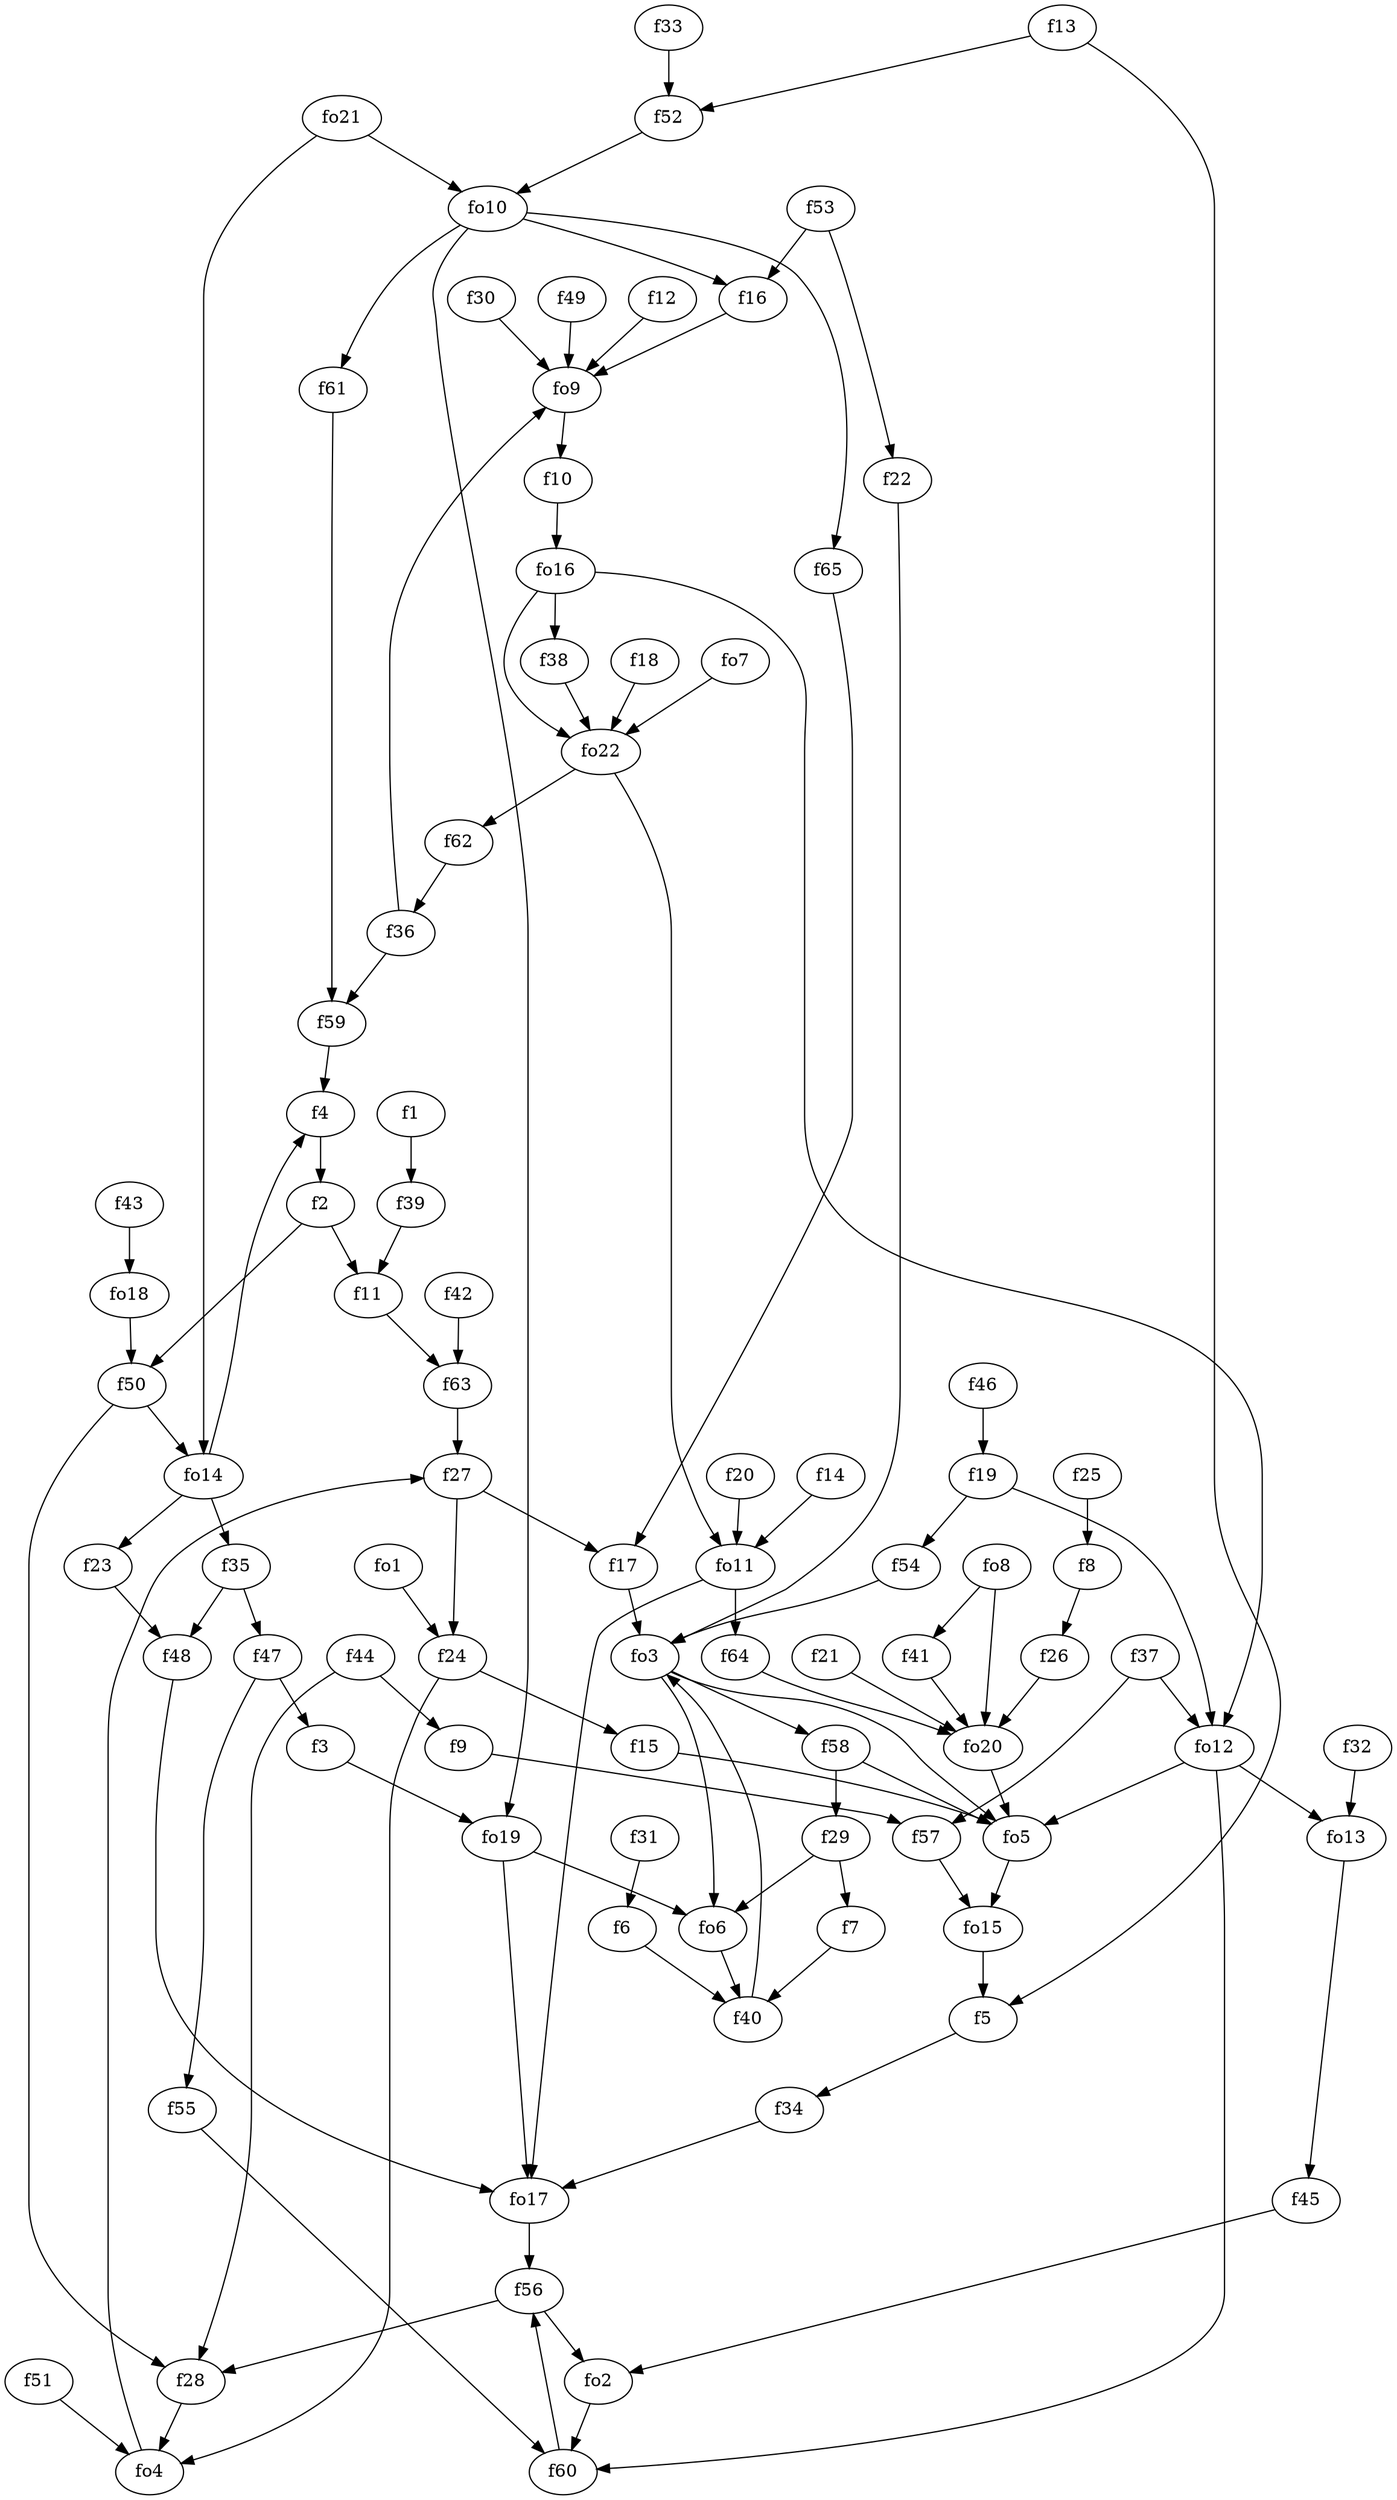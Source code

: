 strict digraph  {
f1;
f2;
f3;
f4;
f5;
f6;
f7;
f8;
f9;
f10;
f11;
f12;
f13;
f14;
f15;
f16;
f17;
f18;
f19;
f20;
f21;
f22;
f23;
f24;
f25;
f26;
f27;
f28;
f29;
f30;
f31;
f32;
f33;
f34;
f35;
f36;
f37;
f38;
f39;
f40;
f41;
f42;
f43;
f44;
f45;
f46;
f47;
f48;
f49;
f50;
f51;
f52;
f53;
f54;
f55;
f56;
f57;
f58;
f59;
f60;
f61;
f62;
f63;
f64;
f65;
fo1;
fo2;
fo3;
fo4;
fo5;
fo6;
fo7;
fo8;
fo9;
fo10;
fo11;
fo12;
fo13;
fo14;
fo15;
fo16;
fo17;
fo18;
fo19;
fo20;
fo21;
fo22;
f1 -> f39  [weight=2];
f2 -> f50  [weight=2];
f2 -> f11  [weight=2];
f3 -> fo19  [weight=2];
f4 -> f2  [weight=2];
f5 -> f34  [weight=2];
f6 -> f40  [weight=2];
f7 -> f40  [weight=2];
f8 -> f26  [weight=2];
f9 -> f57  [weight=2];
f10 -> fo16  [weight=2];
f11 -> f63  [weight=2];
f12 -> fo9  [weight=2];
f13 -> f52  [weight=2];
f13 -> f5  [weight=2];
f14 -> fo11  [weight=2];
f15 -> fo5  [weight=2];
f16 -> fo9  [weight=2];
f17 -> fo3  [weight=2];
f18 -> fo22  [weight=2];
f19 -> fo12  [weight=2];
f19 -> f54  [weight=2];
f20 -> fo11  [weight=2];
f21 -> fo20  [weight=2];
f22 -> fo3  [weight=2];
f23 -> f48  [weight=2];
f24 -> f15  [weight=2];
f24 -> fo4  [weight=2];
f25 -> f8  [weight=2];
f26 -> fo20  [weight=2];
f27 -> f17  [weight=2];
f27 -> f24  [weight=2];
f28 -> fo4  [weight=2];
f29 -> f7  [weight=2];
f29 -> fo6  [weight=2];
f30 -> fo9  [weight=2];
f31 -> f6  [weight=2];
f32 -> fo13  [weight=2];
f33 -> f52  [weight=2];
f34 -> fo17  [weight=2];
f35 -> f48  [weight=2];
f35 -> f47  [weight=2];
f36 -> f59  [weight=2];
f36 -> fo9  [weight=2];
f37 -> fo12  [weight=2];
f37 -> f57  [weight=2];
f38 -> fo22  [weight=2];
f39 -> f11  [weight=2];
f40 -> fo3  [weight=2];
f41 -> fo20  [weight=2];
f42 -> f63  [weight=2];
f43 -> fo18  [weight=2];
f44 -> f28  [weight=2];
f44 -> f9  [weight=2];
f45 -> fo2  [weight=2];
f46 -> f19  [weight=2];
f47 -> f55  [weight=2];
f47 -> f3  [weight=2];
f48 -> fo17  [weight=2];
f49 -> fo9  [weight=2];
f50 -> f28  [weight=2];
f50 -> fo14  [weight=2];
f51 -> fo4  [weight=2];
f52 -> fo10  [weight=2];
f53 -> f16  [weight=2];
f53 -> f22  [weight=2];
f54 -> fo3  [weight=2];
f55 -> f60  [weight=2];
f56 -> f28  [weight=2];
f56 -> fo2  [weight=2];
f57 -> fo15  [weight=2];
f58 -> f29  [weight=2];
f58 -> fo5  [weight=2];
f59 -> f4  [weight=2];
f60 -> f56  [weight=2];
f61 -> f59  [weight=2];
f62 -> f36  [weight=2];
f63 -> f27  [weight=2];
f64 -> fo20  [weight=2];
f65 -> f17  [weight=2];
fo1 -> f24  [weight=2];
fo2 -> f60  [weight=2];
fo3 -> f58  [weight=2];
fo3 -> fo6  [weight=2];
fo3 -> fo5  [weight=2];
fo4 -> f27  [weight=2];
fo5 -> fo15  [weight=2];
fo6 -> f40  [weight=2];
fo7 -> fo22  [weight=2];
fo8 -> fo20  [weight=2];
fo8 -> f41  [weight=2];
fo9 -> f10  [weight=2];
fo10 -> fo19  [weight=2];
fo10 -> f16  [weight=2];
fo10 -> f65  [weight=2];
fo10 -> f61  [weight=2];
fo11 -> fo17  [weight=2];
fo11 -> f64  [weight=2];
fo12 -> fo13  [weight=2];
fo12 -> f60  [weight=2];
fo12 -> fo5  [weight=2];
fo13 -> f45  [weight=2];
fo14 -> f23  [weight=2];
fo14 -> f4  [weight=2];
fo14 -> f35  [weight=2];
fo15 -> f5  [weight=2];
fo16 -> f38  [weight=2];
fo16 -> fo22  [weight=2];
fo16 -> fo12  [weight=2];
fo17 -> f56  [weight=2];
fo18 -> f50  [weight=2];
fo19 -> fo17  [weight=2];
fo19 -> fo6  [weight=2];
fo20 -> fo5  [weight=2];
fo21 -> fo10  [weight=2];
fo21 -> fo14  [weight=2];
fo22 -> f62  [weight=2];
fo22 -> fo11  [weight=2];
}
